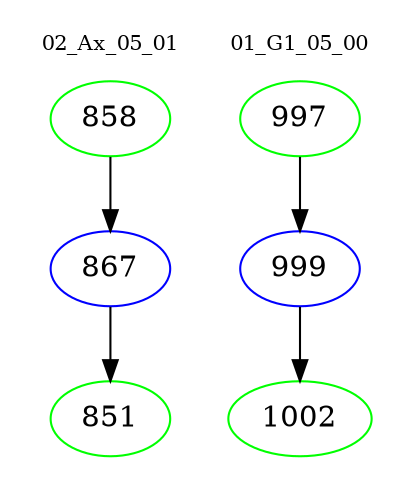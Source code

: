 digraph{
subgraph cluster_0 {
color = white
label = "02_Ax_05_01";
fontsize=10;
T0_858 [label="858", color="green"]
T0_858 -> T0_867 [color="black"]
T0_867 [label="867", color="blue"]
T0_867 -> T0_851 [color="black"]
T0_851 [label="851", color="green"]
}
subgraph cluster_1 {
color = white
label = "01_G1_05_00";
fontsize=10;
T1_997 [label="997", color="green"]
T1_997 -> T1_999 [color="black"]
T1_999 [label="999", color="blue"]
T1_999 -> T1_1002 [color="black"]
T1_1002 [label="1002", color="green"]
}
}
